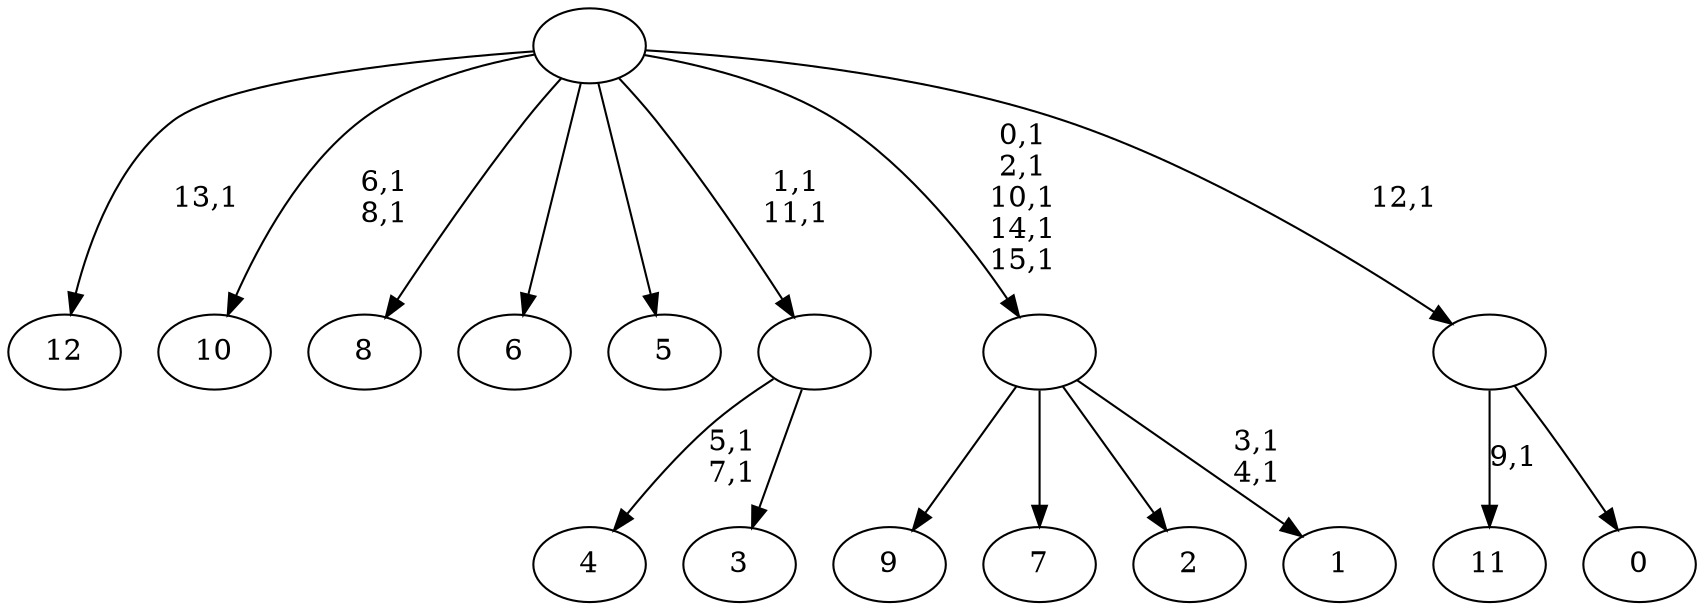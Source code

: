 digraph T {
	29 [label="12"]
	27 [label="11"]
	25 [label="10"]
	22 [label="9"]
	21 [label="8"]
	20 [label="7"]
	19 [label="6"]
	18 [label="5"]
	17 [label="4"]
	14 [label="3"]
	13 [label=""]
	11 [label="2"]
	10 [label="1"]
	7 [label=""]
	2 [label="0"]
	1 [label=""]
	0 [label=""]
	13 -> 17 [label="5,1\n7,1"]
	13 -> 14 [label=""]
	7 -> 10 [label="3,1\n4,1"]
	7 -> 22 [label=""]
	7 -> 20 [label=""]
	7 -> 11 [label=""]
	1 -> 27 [label="9,1"]
	1 -> 2 [label=""]
	0 -> 7 [label="0,1\n2,1\n10,1\n14,1\n15,1"]
	0 -> 13 [label="1,1\n11,1"]
	0 -> 25 [label="6,1\n8,1"]
	0 -> 29 [label="13,1"]
	0 -> 21 [label=""]
	0 -> 19 [label=""]
	0 -> 18 [label=""]
	0 -> 1 [label="12,1"]
}
